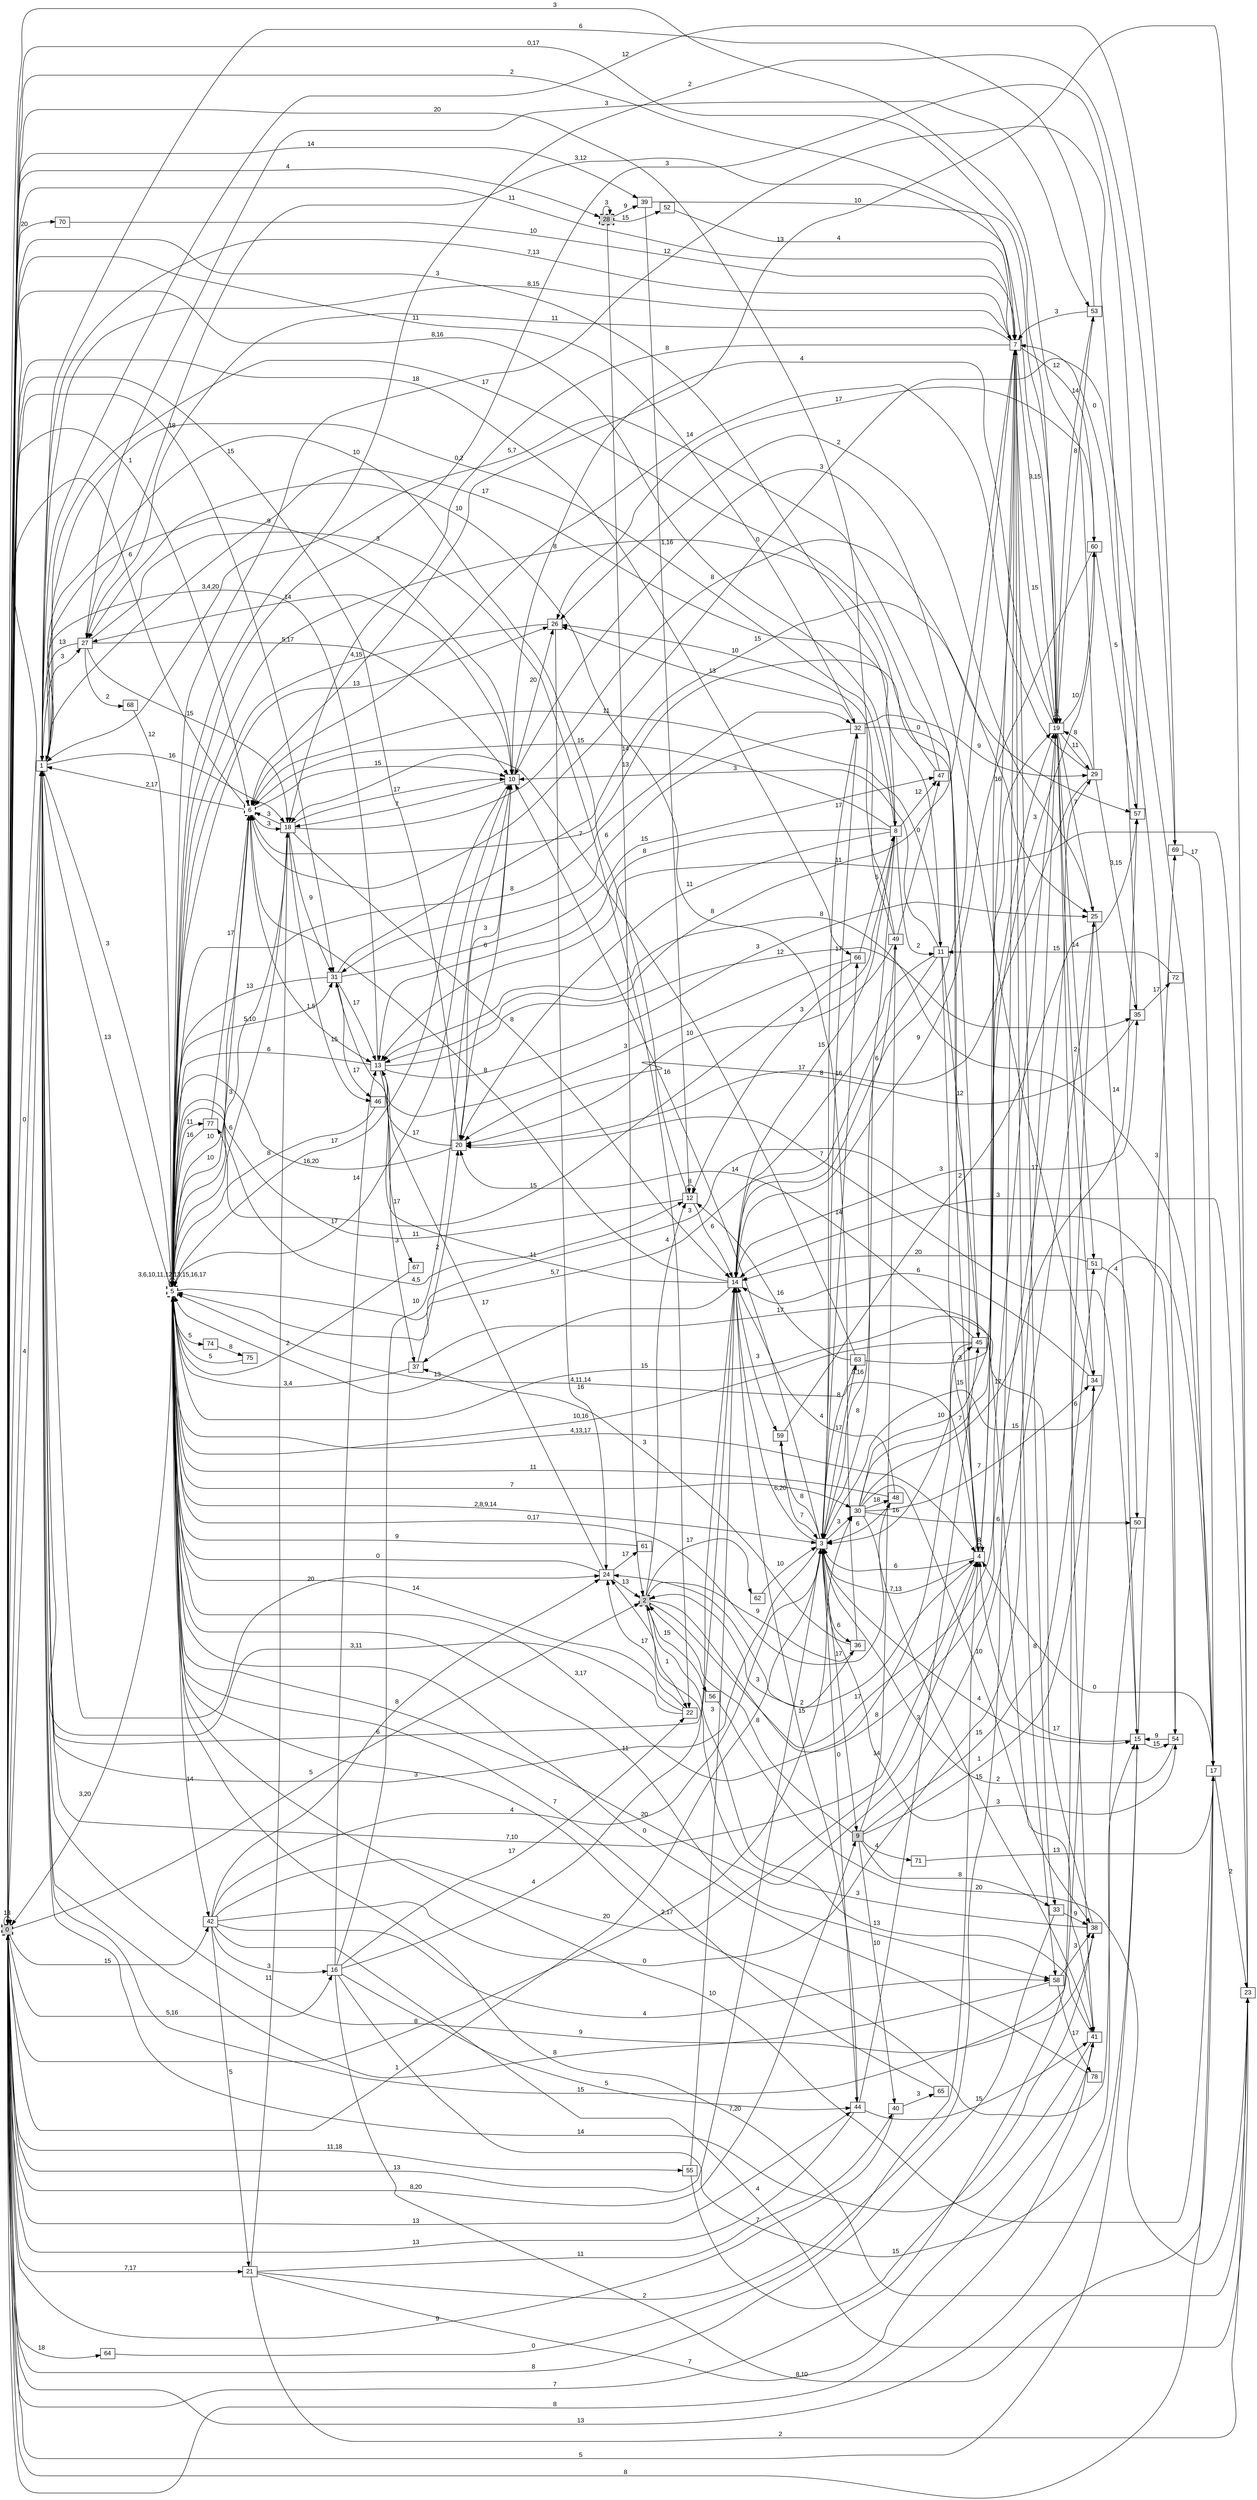 digraph "NDFA" {
  rankdir=LR
  node [shape=box width=0.1 height=0.1 fontname=Arial]
  edge [fontname=Arial]
/* Estados */
 s0 [label="0" style="filled,bold,dashed"] /* I:1 F:1 D:0 */
 s1 [label="1" ] /* I:0 F:0 D:0 */
 s2 [label="2" style="filled,bold,dashed"] /* I:1 F:1 D:0 */
 s3 [label="3" ] /* I:0 F:0 D:0 */
 s4 [label="4" ] /* I:0 F:0 D:0 */
 s5 [label="5" style="bold,dashed"] /* I:0 F:1 D:0 */
 s6 [label="6" style="bold,dashed"] /* I:0 F:1 D:0 */
 s7 [label="7" ] /* I:0 F:0 D:0 */
 s8 [label="8" ] /* I:0 F:0 D:0 */
 s9 [label="9" style="filled"] /* I:1 F:0 D:0 */
 s10 [label="10" ] /* I:0 F:0 D:0 */
 s11 [label="11" ] /* I:0 F:0 D:0 */
 s12 [label="12" ] /* I:0 F:0 D:0 */
 s13 [label="13" ] /* I:0 F:0 D:0 */
 s14 [label="14" ] /* I:0 F:0 D:0 */
 s15 [label="15" ] /* I:0 F:0 D:0 */
 s16 [label="16" ] /* I:0 F:0 D:0 */
 s17 [label="17" ] /* I:0 F:0 D:0 */
 s18 [label="18" ] /* I:0 F:0 D:0 */
 s19 [label="19" ] /* I:0 F:0 D:0 */
 s20 [label="20" ] /* I:0 F:0 D:0 */
 s21 [label="21" ] /* I:0 F:0 D:0 */
 s22 [label="22" ] /* I:0 F:0 D:0 */
 s23 [label="23" ] /* I:0 F:0 D:0 */
 s24 [label="24" ] /* I:0 F:0 D:0 */
 s25 [label="25" ] /* I:0 F:0 D:0 */
 s26 [label="26" ] /* I:0 F:0 D:0 */
 s27 [label="27" ] /* I:0 F:0 D:0 */
 s28 [label="28" style="filled,bold,dashed"] /* I:1 F:1 D:0 */
 s29 [label="29" ] /* I:0 F:0 D:0 */
 s30 [label="30" ] /* I:0 F:0 D:0 */
 s31 [label="31" ] /* I:0 F:0 D:0 */
 s32 [label="32" ] /* I:0 F:0 D:0 */
 s33 [label="33" ] /* I:0 F:0 D:0 */
 s34 [label="34" ] /* I:0 F:0 D:0 */
 s35 [label="35" ] /* I:0 F:0 D:0 */
 s36 [label="36" ] /* I:0 F:0 D:0 */
 s37 [label="37" ] /* I:0 F:0 D:0 */
 s38 [label="38" ] /* I:0 F:0 D:0 */
 s39 [label="39" ] /* I:0 F:0 D:0 */
 s40 [label="40" ] /* I:0 F:0 D:0 */
 s41 [label="41" ] /* I:0 F:0 D:0 */
 s42 [label="42" ] /* I:0 F:0 D:0 */
 s44 [label="44" ] /* I:0 F:0 D:0 */
 s45 [label="45" ] /* I:0 F:0 D:0 */
 s46 [label="46" ] /* I:0 F:0 D:0 */
 s47 [label="47" ] /* I:0 F:0 D:0 */
 s48 [label="48" ] /* I:0 F:0 D:0 */
 s49 [label="49" ] /* I:0 F:0 D:0 */
 s50 [label="50" ] /* I:0 F:0 D:0 */
 s51 [label="51" ] /* I:0 F:0 D:0 */
 s52 [label="52" ] /* I:0 F:0 D:0 */
 s53 [label="53" ] /* I:0 F:0 D:0 */
 s54 [label="54" ] /* I:0 F:0 D:0 */
 s55 [label="55" ] /* I:0 F:0 D:0 */
 s56 [label="56" ] /* I:0 F:0 D:0 */
 s57 [label="57" ] /* I:0 F:0 D:0 */
 s58 [label="58" ] /* I:0 F:0 D:0 */
 s59 [label="59" ] /* I:0 F:0 D:0 */
 s60 [label="60" ] /* I:0 F:0 D:0 */
 s61 [label="61" ] /* I:0 F:0 D:0 */
 s62 [label="62" ] /* I:0 F:0 D:0 */
 s63 [label="63" ] /* I:0 F:0 D:0 */
 s64 [label="64" ] /* I:0 F:0 D:0 */
 s65 [label="65" ] /* I:0 F:0 D:0 */
 s66 [label="66" ] /* I:0 F:0 D:0 */
 s67 [label="67" ] /* I:0 F:0 D:0 */
 s68 [label="68" ] /* I:0 F:0 D:0 */
 s69 [label="69" ] /* I:0 F:0 D:0 */
 s70 [label="70" ] /* I:0 F:0 D:0 */
 s71 [label="71" ] /* I:0 F:0 D:0 */
 s72 [label="72" ] /* I:0 F:0 D:0 */
 s74 [label="74" ] /* I:0 F:0 D:0 */
 s75 [label="75" ] /* I:0 F:0 D:0 */
 s77 [label="77" ] /* I:0 F:0 D:0 */
 s78 [label="78" ] /* I:0 F:0 D:0 */
/* Transiciones */
  s0 -> s0 [label="13"]
  s0 -> s1 [label="0"]
  s0 -> s2 [label="5"]
  s0 -> s3 [label="1"]
  s0 -> s6 [label="1"]
  s0 -> s7 [label="2"]
  s0 -> s8 [label="3"]
  s0 -> s9 [label="8,20"]
  s0 -> s15 [label="5"]
  s0 -> s16 [label="5,16"]
  s0 -> s19 [label="0,17"]
  s0 -> s21 [label="7,17"]
  s0 -> s25 [label="7"]
  s0 -> s28 [label="4"]
  s0 -> s30 [label="8"]
  s0 -> s31 [label="18"]
  s0 -> s32 [label="11"]
  s0 -> s39 [label="14"]
  s0 -> s42 [label="15"]
  s0 -> s44 [label="13"]
  s0 -> s55 [label="11,18"]
  s0 -> s64 [label="18"]
  s0 -> s66 [label="18"]
  s0 -> s70 [label="20"]
  s1 -> s0 [label="4"]
  s1 -> s4 [label="7,10"]
  s1 -> s5 [label="3"]
  s1 -> s7 [label="8,15"]
  s1 -> s10 [label="9"]
  s1 -> s11 [label="17"]
  s1 -> s14 [label="6"]
  s1 -> s18 [label="16"]
  s1 -> s24 [label="20"]
  s1 -> s27 [label="3"]
  s2 -> s12 [label="4"]
  s2 -> s19 [label="17"]
  s2 -> s22 [label="1"]
  s2 -> s29 [label="8"]
  s2 -> s36 [label="9"]
  s2 -> s56 [label="15"]
  s2 -> s62 [label="17"]
  s3 -> s0 [label="13"]
  s3 -> s1 [label="3"]
  s3 -> s4 [label="7,13"]
  s3 -> s9 [label="17"]
  s3 -> s10 [label="16"]
  s3 -> s14 [label="6,20"]
  s3 -> s15 [label="4"]
  s3 -> s17 [label="15"]
  s3 -> s30 [label="3"]
  s3 -> s32 [label="17"]
  s3 -> s36 [label="6"]
  s3 -> s44 [label="0"]
  s3 -> s54 [label="3"]
  s3 -> s59 [label="8"]
  s3 -> s63 [label="17"]
  s3 -> s66 [label="14"]
  s4 -> s1 [label="5,7"]
  s4 -> s3 [label="6"]
  s4 -> s4 [label="8"]
  s4 -> s5 [label="4,11,14"]
  s4 -> s6 [label="13"]
  s4 -> s7 [label="16"]
  s4 -> s24 [label="2"]
  s4 -> s60 [label="3"]
  s5 -> s0 [label="3,20"]
  s5 -> s1 [label="13"]
  s5 -> s3 [label="2,8,9,14"]
  s5 -> s4 [label="4,13,17"]
  s5 -> s5 [label="3,6,10,11,12,13,15,16,17"]
  s5 -> s6 [label="10"]
  s5 -> s10 [label="17"]
  s5 -> s12 [label="4,5"]
  s5 -> s18 [label="3"]
  s5 -> s26 [label="13"]
  s5 -> s30 [label="7"]
  s5 -> s31 [label="5,10"]
  s5 -> s32 [label="8"]
  s5 -> s42 [label="14"]
  s5 -> s45 [label="3,17"]
  s5 -> s48 [label="0,17"]
  s5 -> s54 [label="3"]
  s5 -> s58 [label="11"]
  s5 -> s69 [label="2"]
  s5 -> s74 [label="5"]
  s5 -> s77 [label="11"]
  s6 -> s0 [label="6"]
  s6 -> s1 [label="2,17"]
  s6 -> s5 [label="10"]
  s6 -> s10 [label="15"]
  s6 -> s13 [label="1,5"]
  s6 -> s18 [label="3"]
  s7 -> s0 [label="11"]
  s7 -> s1 [label="7,13"]
  s7 -> s13 [label="8"]
  s7 -> s14 [label="6"]
  s7 -> s18 [label="8"]
  s7 -> s19 [label="3,15"]
  s7 -> s27 [label="11"]
  s7 -> s33 [label="17"]
  s7 -> s58 [label="8"]
  s7 -> s60 [label="12"]
  s8 -> s0 [label="8,16"]
  s8 -> s1 [label="0,2"]
  s8 -> s3 [label="3,16"]
  s8 -> s6 [label="15"]
  s8 -> s11 [label="2"]
  s8 -> s12 [label="3"]
  s8 -> s13 [label="8"]
  s8 -> s14 [label="15"]
  s8 -> s20 [label="11"]
  s8 -> s47 [label="12"]
  s9 -> s2 [label="8"]
  s9 -> s33 [label="8"]
  s9 -> s34 [label="1"]
  s9 -> s40 [label="10"]
  s9 -> s49 [label="14"]
  s9 -> s51 [label="15"]
  s9 -> s71 [label="4"]
  s10 -> s5 [label="17"]
  s10 -> s18 [label="7"]
  s10 -> s20 [label="6"]
  s10 -> s26 [label="20"]
  s10 -> s27 [label="14"]
  s11 -> s4 [label="15"]
  s11 -> s5 [label="5,7"]
  s11 -> s6 [label="11"]
  s11 -> s10 [label="3"]
  s11 -> s14 [label="16"]
  s11 -> s45 [label="12"]
  s12 -> s1 [label="10"]
  s12 -> s5 [label="11"]
  s12 -> s12 [label="8"]
  s12 -> s14 [label="6"]
  s13 -> s1 [label="3,4,20"]
  s13 -> s5 [label="6"]
  s13 -> s25 [label="3"]
  s13 -> s35 [label="12"]
  s13 -> s37 [label="3"]
  s13 -> s67 [label="17"]
  s14 -> s5 [label="13"]
  s14 -> s6 [label="8"]
  s14 -> s31 [label="11"]
  s14 -> s35 [label="3"]
  s14 -> s59 [label="3"]
  s15 -> s0 [label="13"]
  s15 -> s4 [label="17"]
  s15 -> s20 [label="7"]
  s15 -> s54 [label="15"]
  s15 -> s69 [label="3"]
  s16 -> s10 [label="10"]
  s16 -> s13 [label="14"]
  s16 -> s14 [label="4"]
  s16 -> s15 [label="7"]
  s16 -> s17 [label="8,10"]
  s16 -> s22 [label="17"]
  s16 -> s44 [label="5"]
  s17 -> s0 [label="8"]
  s17 -> s4 [label="0"]
  s17 -> s5 [label="10"]
  s17 -> s6 [label="0"]
  s17 -> s13 [label="8"]
  s17 -> s23 [label="2"]
  s18 -> s5 [label="6"]
  s18 -> s6 [label="3"]
  s18 -> s10 [label="17"]
  s18 -> s14 [label="8"]
  s18 -> s25 [label="8"]
  s18 -> s31 [label="9"]
  s18 -> s46 [label="15"]
  s19 -> s7 [label="15"]
  s19 -> s10 [label="4"]
  s19 -> s19 [label="3"]
  s19 -> s25 [label="7"]
  s19 -> s27 [label="3,12"]
  s19 -> s29 [label="11"]
  s19 -> s34 [label="2"]
  s19 -> s41 [label="6"]
  s19 -> s51 [label="14"]
  s19 -> s53 [label="8"]
  s19 -> s60 [label="10"]
  s20 -> s0 [label="15"]
  s20 -> s5 [label="16,20"]
  s20 -> s10 [label="3"]
  s20 -> s13 [label="17"]
  s21 -> s7 [label="2"]
  s21 -> s18 [label="11"]
  s21 -> s23 [label="2"]
  s21 -> s40 [label="11"]
  s21 -> s41 [label="7"]
  s22 -> s1 [label="3,11"]
  s22 -> s5 [label="14"]
  s22 -> s24 [label="17"]
  s23 -> s5 [label="7,20"]
  s23 -> s6 [label="13"]
  s23 -> s13 [label="11"]
  s23 -> s14 [label="3"]
  s24 -> s2 [label="13"]
  s24 -> s5 [label="0"]
  s24 -> s13 [label="17"]
  s24 -> s61 [label="17"]
  s25 -> s5 [label="20"]
  s25 -> s15 [label="14"]
  s25 -> s26 [label="2"]
  s26 -> s5 [label="4,15"]
  s26 -> s24 [label="16"]
  s27 -> s1 [label="13"]
  s27 -> s10 [label="5,17"]
  s27 -> s18 [label="15"]
  s27 -> s22 [label="3"]
  s27 -> s53 [label="3"]
  s27 -> s68 [label="2"]
  s28 -> s2 [label="14"]
  s28 -> s28 [label="3"]
  s28 -> s39 [label="9"]
  s28 -> s52 [label="15"]
  s29 -> s0 [label="3"]
  s29 -> s6 [label="14"]
  s29 -> s19 [label="8"]
  s29 -> s20 [label="17"]
  s29 -> s35 [label="3,15"]
  s30 -> s7 [label="10"]
  s30 -> s19 [label="7"]
  s30 -> s34 [label="7"]
  s30 -> s38 [label="10"]
  s30 -> s41 [label="15"]
  s30 -> s48 [label="18"]
  s30 -> s50 [label="6"]
  s30 -> s57 [label="17"]
  s31 -> s5 [label="13"]
  s31 -> s13 [label="17"]
  s31 -> s46 [label="17"]
  s31 -> s47 [label="15"]
  s31 -> s57 [label="15"]
  s32 -> s3 [label="17"]
  s32 -> s26 [label="13"]
  s32 -> s29 [label="9"]
  s32 -> s31 [label="6"]
  s32 -> s45 [label="0"]
  s33 -> s0 [label="8"]
  s33 -> s38 [label="9"]
  s34 -> s1 [label="15"]
  s34 -> s10 [label="3"]
  s34 -> s14 [label="6"]
  s35 -> s5 [label="12"]
  s35 -> s20 [label="8"]
  s35 -> s72 [label="17"]
  s36 -> s2 [label="3"]
  s36 -> s27 [label="10"]
  s36 -> s37 [label="3"]
  s37 -> s5 [label="3,4"]
  s37 -> s20 [label="2"]
  s38 -> s1 [label="9"]
  s38 -> s5 [label="15"]
  s38 -> s24 [label="3"]
  s39 -> s12 [label="1,16"]
  s39 -> s19 [label="10"]
  s40 -> s0 [label="9"]
  s40 -> s65 [label="3"]
  s41 -> s0 [label="8"]
  s41 -> s1 [label="14"]
  s41 -> s2 [label="13"]
  s41 -> s37 [label="17"]
  s42 -> s3 [label="4"]
  s42 -> s4 [label="20"]
  s42 -> s16 [label="3"]
  s42 -> s19 [label="0"]
  s42 -> s21 [label="5"]
  s42 -> s23 [label="4"]
  s42 -> s24 [label="8"]
  s42 -> s58 [label="4"]
  s44 -> s0 [label="13"]
  s44 -> s14 [label="15"]
  s44 -> s41 [label="15"]
  s44 -> s45 [label="3"]
  s45 -> s3 [label="16"]
  s45 -> s5 [label="10,16"]
  s45 -> s20 [label="14"]
  s46 -> s5 [label="8"]
  s47 -> s1 [label="17"]
  s47 -> s5 [label="8"]
  s48 -> s3 [label="6"]
  s48 -> s5 [label="11"]
  s48 -> s14 [label="4"]
  s49 -> s0 [label="20"]
  s49 -> s3 [label="8"]
  s49 -> s20 [label="10"]
  s49 -> s26 [label="10"]
  s49 -> s47 [label="0"]
  s50 -> s5 [label="2,17"]
  s51 -> s14 [label="20"]
  s51 -> s50 [label="4"]
  s52 -> s7 [label="4"]
  s53 -> s1 [label="6"]
  s53 -> s7 [label="3"]
  s53 -> s19 [label="14"]
  s54 -> s3 [label="2"]
  s54 -> s7 [label="0"]
  s54 -> s15 [label="9"]
  s55 -> s14 [label="3"]
  s55 -> s38 [label="15"]
  s56 -> s23 [label="20"]
  s57 -> s5 [label="3"]
  s58 -> s1 [label="8"]
  s58 -> s38 [label="3"]
  s58 -> s78 [label="17"]
  s59 -> s3 [label="7"]
  s59 -> s57 [label="2"]
  s60 -> s14 [label="9"]
  s60 -> s26 [label="17"]
  s60 -> s57 [label="5"]
  s61 -> s5 [label="9"]
  s62 -> s3 [label="10"]
  s63 -> s3 [label="8"]
  s63 -> s12 [label="16"]
  s63 -> s18 [label="7"]
  s63 -> s19 [label="3"]
  s64 -> s4 [label="0"]
  s65 -> s5 [label="7"]
  s66 -> s8 [label="5"]
  s66 -> s13 [label="3"]
  s66 -> s77 [label="15"]
  s67 -> s5 [label="2"]
  s68 -> s5 [label="12"]
  s69 -> s1 [label="12"]
  s69 -> s17 [label="17"]
  s70 -> s7 [label="10"]
  s71 -> s17 [label="13"]
  s72 -> s11 [label="15"]
  s74 -> s75 [label="8"]
  s75 -> s5 [label="5"]
  s77 -> s5 [label="16"]
  s77 -> s6 [label="17"]
  s78 -> s5 [label="0"]
}
